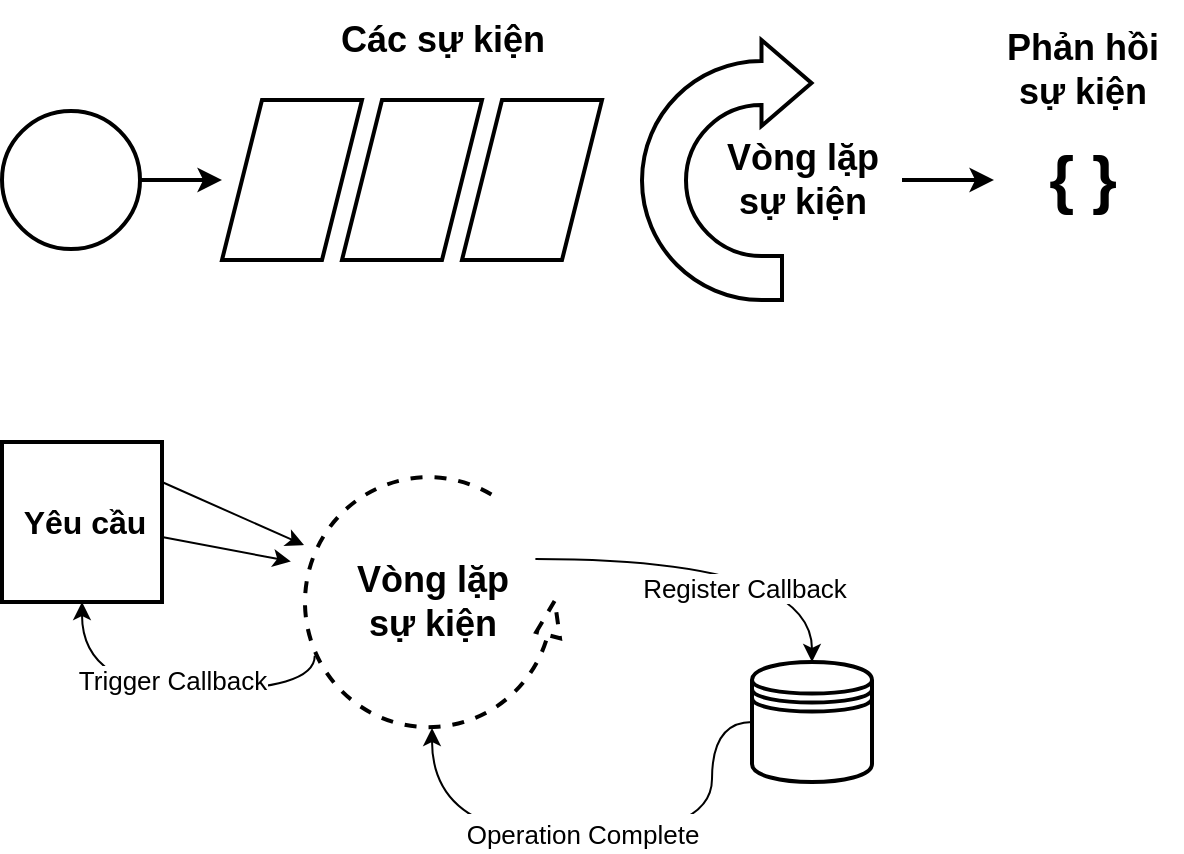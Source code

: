 <mxfile>
    <diagram id="yiwYgx1fmEmggaOYJH7t" name="Page-1">
        <mxGraphModel dx="1687" dy="916" grid="0" gridSize="10" guides="1" tooltips="1" connect="1" arrows="1" fold="1" page="1" pageScale="1" pageWidth="850" pageHeight="1100" math="0" shadow="0">
            <root>
                <mxCell id="0"/>
                <mxCell id="1" parent="0"/>
                <mxCell id="9" style="edgeStyle=none;html=1;fontSize=18;strokeWidth=2;" parent="1" source="2" edge="1">
                    <mxGeometry relative="1" as="geometry">
                        <mxPoint x="140" y="110.0" as="targetPoint"/>
                    </mxGeometry>
                </mxCell>
                <mxCell id="2" value="" style="ellipse;whiteSpace=wrap;html=1;aspect=fixed;strokeWidth=2;" parent="1" vertex="1">
                    <mxGeometry x="30" y="75.5" width="69" height="69" as="geometry"/>
                </mxCell>
                <mxCell id="8" value="&lt;b&gt;&lt;font style=&quot;font-size: 18px;&quot;&gt;Các sự kiện&lt;/font&gt;&lt;/b&gt;" style="text;html=1;align=center;verticalAlign=middle;resizable=0;points=[];autosize=1;strokeColor=none;fillColor=none;strokeWidth=2;" parent="1" vertex="1">
                    <mxGeometry x="185" y="20" width="130" height="40" as="geometry"/>
                </mxCell>
                <mxCell id="10" value="" style="group;strokeWidth=2;" parent="1" vertex="1" connectable="0">
                    <mxGeometry x="140" y="70" width="190" height="80" as="geometry"/>
                </mxCell>
                <mxCell id="4" value="" style="shape=parallelogram;perimeter=parallelogramPerimeter;whiteSpace=wrap;html=1;fixedSize=1;strokeWidth=2;" parent="10" vertex="1">
                    <mxGeometry width="70" height="80" as="geometry"/>
                </mxCell>
                <mxCell id="6" value="" style="shape=parallelogram;perimeter=parallelogramPerimeter;whiteSpace=wrap;html=1;fixedSize=1;strokeWidth=2;" parent="10" vertex="1">
                    <mxGeometry x="60" width="70" height="80" as="geometry"/>
                </mxCell>
                <mxCell id="7" value="" style="shape=parallelogram;perimeter=parallelogramPerimeter;whiteSpace=wrap;html=1;fixedSize=1;strokeWidth=2;" parent="10" vertex="1">
                    <mxGeometry x="120" width="70" height="80" as="geometry"/>
                </mxCell>
                <mxCell id="18" style="edgeStyle=none;html=1;strokeWidth=2;fontSize=18;" parent="1" source="11" edge="1">
                    <mxGeometry relative="1" as="geometry">
                        <mxPoint x="526.0" y="110.0" as="targetPoint"/>
                    </mxGeometry>
                </mxCell>
                <mxCell id="11" value="&lt;b&gt;&lt;font style=&quot;font-size: 18px;&quot;&gt;Vòng lặp&lt;br&gt;sự kiện&lt;br&gt;&lt;/font&gt;&lt;/b&gt;" style="text;html=1;align=center;verticalAlign=middle;resizable=0;points=[];autosize=1;strokeColor=none;fillColor=none;strokeWidth=2;" parent="1" vertex="1">
                    <mxGeometry x="380" y="80" width="100" height="60" as="geometry"/>
                </mxCell>
                <mxCell id="19" value="" style="html=1;shadow=0;dashed=0;align=center;verticalAlign=middle;shape=mxgraph.arrows2.uTurnArrow;dy=11;arrowHead=43;dx2=25;fontSize=18;direction=east;strokeWidth=2;" parent="1" vertex="1">
                    <mxGeometry x="350" y="40" width="70" height="130" as="geometry"/>
                </mxCell>
                <mxCell id="20" value="&lt;b&gt;&lt;font style=&quot;&quot;&gt;&lt;font style=&quot;font-size: 32px;&quot;&gt;{ }&lt;/font&gt;&lt;br&gt;&lt;/font&gt;&lt;/b&gt;" style="text;html=1;align=center;verticalAlign=middle;resizable=0;points=[];autosize=1;strokeColor=none;fillColor=none;strokeWidth=2;" parent="1" vertex="1">
                    <mxGeometry x="540" y="85" width="60" height="50" as="geometry"/>
                </mxCell>
                <mxCell id="21" value="&lt;b&gt;&lt;font style=&quot;font-size: 18px;&quot;&gt;Phản hồi&lt;br&gt;sự kiện&lt;br&gt;&lt;/font&gt;&lt;/b&gt;" style="text;html=1;align=center;verticalAlign=middle;resizable=0;points=[];autosize=1;strokeColor=none;fillColor=none;strokeWidth=2;" parent="1" vertex="1">
                    <mxGeometry x="520" y="25" width="100" height="60" as="geometry"/>
                </mxCell>
                <mxCell id="25" value="&lt;b&gt;&lt;font style=&quot;font-size: 18px;&quot;&gt;Vòng lặp&lt;br&gt;sự kiện&lt;br&gt;&lt;/font&gt;&lt;/b&gt;" style="text;html=1;align=center;verticalAlign=middle;resizable=0;points=[];autosize=1;strokeColor=none;fillColor=none;" vertex="1" parent="1">
                    <mxGeometry x="195" y="291" width="100" height="60" as="geometry"/>
                </mxCell>
                <mxCell id="27" value="" style="shape=datastore;whiteSpace=wrap;html=1;strokeWidth=2;" vertex="1" parent="1">
                    <mxGeometry x="405" y="351" width="60" height="60" as="geometry"/>
                </mxCell>
                <mxCell id="47" style="edgeStyle=orthogonalEdgeStyle;curved=1;html=1;entryX=0.5;entryY=0;entryDx=0;entryDy=0;fontSize=16;exitX=1.017;exitY=0.141;exitDx=0;exitDy=0;exitPerimeter=0;" edge="1" parent="1" source="25" target="27">
                    <mxGeometry relative="1" as="geometry"/>
                </mxCell>
                <mxCell id="49" value="Register Callback" style="edgeLabel;html=1;align=center;verticalAlign=middle;resizable=0;points=[];fontSize=13;" vertex="1" connectable="0" parent="47">
                    <mxGeometry x="-0.27" y="-6" relative="1" as="geometry">
                        <mxPoint x="35" y="8" as="offset"/>
                    </mxGeometry>
                </mxCell>
                <mxCell id="32" value="" style="verticalLabelPosition=bottom;html=1;verticalAlign=top;strokeWidth=2;shape=mxgraph.lean_mapping.physical_pull;pointerEvents=1;dashed=1;direction=east;" vertex="1" parent="1">
                    <mxGeometry x="181" y="258" width="128" height="126" as="geometry"/>
                </mxCell>
                <mxCell id="46" style="edgeStyle=orthogonalEdgeStyle;curved=1;html=1;entryX=0.5;entryY=1;entryDx=0;entryDy=0;fontSize=16;" edge="1" parent="1" source="27" target="32">
                    <mxGeometry relative="1" as="geometry">
                        <Array as="points">
                            <mxPoint x="385" y="438"/>
                            <mxPoint x="245" y="438"/>
                        </Array>
                    </mxGeometry>
                </mxCell>
                <mxCell id="48" value="&lt;span style=&quot;font-size: 13px;&quot;&gt;Operation Complete&lt;/span&gt;" style="edgeLabel;html=1;align=center;verticalAlign=middle;resizable=0;points=[];fontSize=16;" vertex="1" connectable="0" parent="46">
                    <mxGeometry x="-0.266" relative="1" as="geometry">
                        <mxPoint x="-43" y="-2" as="offset"/>
                    </mxGeometry>
                </mxCell>
                <mxCell id="34" value="" style="whiteSpace=wrap;html=1;aspect=fixed;strokeWidth=2;" vertex="1" parent="1">
                    <mxGeometry x="30" y="241" width="80" height="80" as="geometry"/>
                </mxCell>
                <mxCell id="38" style="edgeStyle=none;html=1;fontSize=16;" edge="1" parent="1" source="35">
                    <mxGeometry relative="1" as="geometry">
                        <mxPoint x="174.429" y="300.714" as="targetPoint"/>
                    </mxGeometry>
                </mxCell>
                <mxCell id="51" style="edgeStyle=orthogonalEdgeStyle;curved=1;html=1;exitX=0.042;exitY=0.713;exitDx=0;exitDy=0;exitPerimeter=0;entryX=0.5;entryY=1;entryDx=0;entryDy=0;fontSize=13;" edge="1" parent="1" source="32" target="34">
                    <mxGeometry relative="1" as="geometry">
                        <Array as="points">
                            <mxPoint x="186" y="365"/>
                            <mxPoint x="70" y="365"/>
                        </Array>
                    </mxGeometry>
                </mxCell>
                <mxCell id="53" value="Trigger Callback" style="edgeLabel;html=1;align=center;verticalAlign=middle;resizable=0;points=[];fontSize=13;" vertex="1" connectable="0" parent="51">
                    <mxGeometry x="-0.324" y="-3" relative="1" as="geometry">
                        <mxPoint x="-29" y="-2" as="offset"/>
                    </mxGeometry>
                </mxCell>
                <mxCell id="40" style="edgeStyle=none;html=1;fontSize=16;exitX=1;exitY=0.25;exitDx=0;exitDy=0;" edge="1" parent="1" source="34" target="32">
                    <mxGeometry relative="1" as="geometry">
                        <mxPoint x="159.571" y="260.714" as="targetPoint"/>
                    </mxGeometry>
                </mxCell>
                <mxCell id="35" value="&lt;b&gt;&lt;font style=&quot;&quot;&gt;&lt;font style=&quot;font-size: 16px;&quot;&gt;Yêu cầu&lt;/font&gt;&lt;br&gt;&lt;/font&gt;&lt;/b&gt;" style="text;html=1;align=center;verticalAlign=middle;resizable=0;points=[];autosize=1;strokeColor=none;fillColor=none;" vertex="1" parent="1">
                    <mxGeometry x="31" y="265.5" width="79" height="31" as="geometry"/>
                </mxCell>
            </root>
        </mxGraphModel>
    </diagram>
</mxfile>